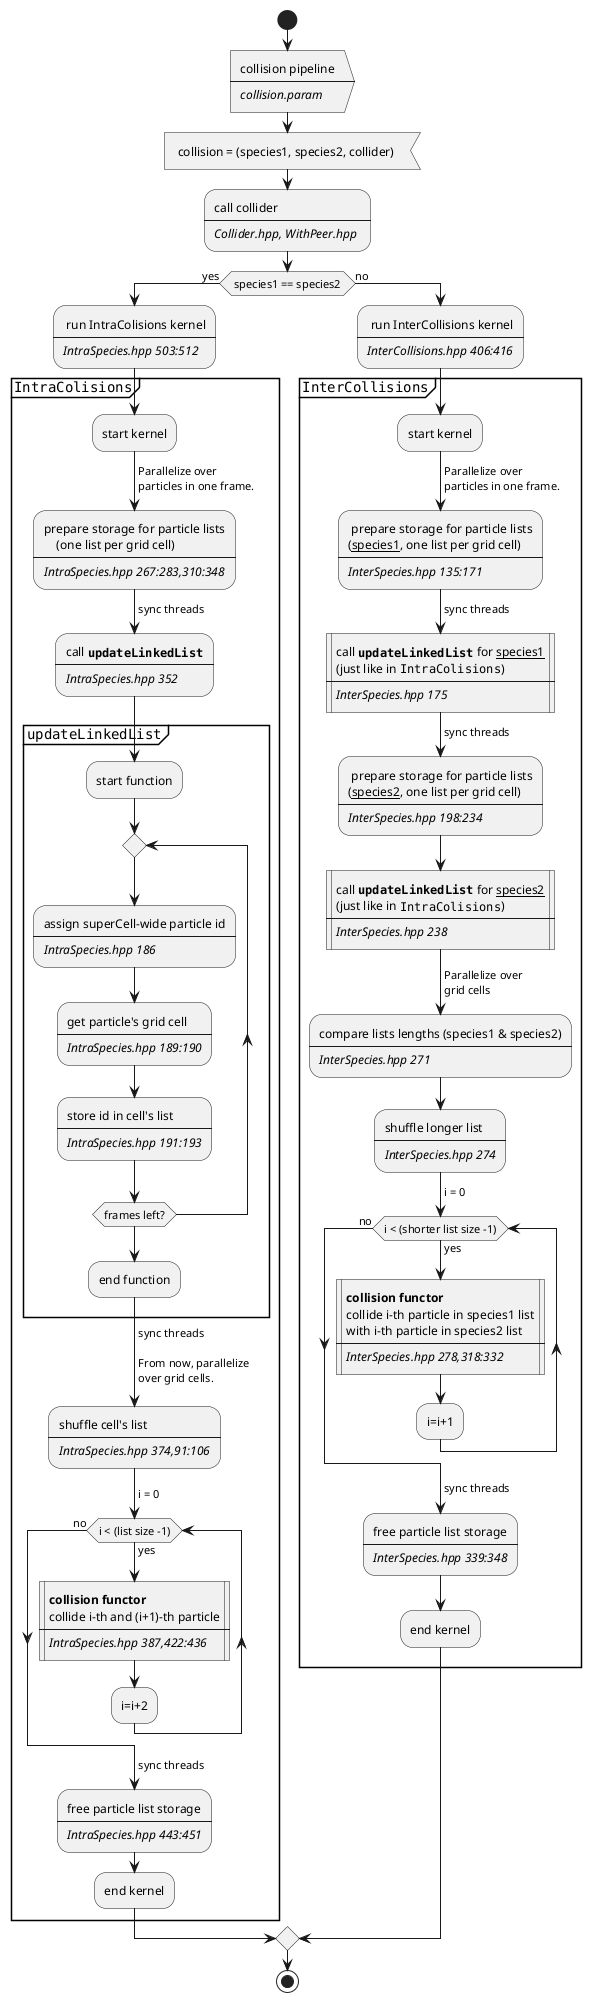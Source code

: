 @startuml
|Host|
start
:collision pipeline
----
//collision.param//>
: collision = (species1, species2, collider)  <
:call collider
----
//Collider.hpp, WithPeer.hpp //;

if( species1 == species2 ) then (yes)
: run IntraColisions kernel
----
//IntraSpecies.hpp 503:512//;
partition (""IntraColisions"") {
:start kernel;
->Parallelize over
particles in one frame.;
:prepare storage for particle lists
    (one list per grid cell)
----
//IntraSpecies.hpp 267:283,310:348//;
-> sync threads;
:call **""updateLinkedList""**
----
//IntraSpecies.hpp 352//;
partition (""updateLinkedList"") {
:start function;
repeat
    :assign superCell-wide particle id
    ----
    //IntraSpecies.hpp 186//;
    :get particle's grid cell
    ----
    //IntraSpecies.hpp 189:190//;
    :store id in cell's list
    ----
    //IntraSpecies.hpp 191:193//;
repeat while (frames left?)
:end function;
}
-> sync threads

From now, parallelize
over grid cells.;
:shuffle cell's list
----
//IntraSpecies.hpp 374,91:106//;
-> i = 0;
while (i < (list size -1)) is (yes)
:**collision functor**
collide i-th and (i+1)-th particle
----
//IntraSpecies.hpp 387,422:436 //|
:i=i+2;
end while (no)
-> sync threads;
:free particle list storage
----
//IntraSpecies.hpp 443:451//;
:end kernel;
}

else (no)
: run InterCollisions kernel
----
//InterCollisions.hpp 406:416//;
partition (""InterCollisions"") {
:start kernel;
->Parallelize over
particles in one frame.;
: prepare storage for particle lists
(__species1__, one list per grid cell)
----
//InterSpecies.hpp 135:171//;
-> sync threads;
:call **""updateLinkedList""** for __species1__
(just like in ""IntraColisions"")
----
//InterSpecies.hpp 175//|
-> sync threads;
: prepare storage for particle lists
(__species2__, one list per grid cell)
----
//InterSpecies.hpp 198:234//;
:call **""updateLinkedList""** for __species2__
(just like in ""IntraColisions"")
----
//InterSpecies.hpp 238//|
-> Parallelize over
grid cells;
:compare lists lengths (species1 & species2)
----
//InterSpecies.hpp 271//;

:shuffle longer list
----
//InterSpecies.hpp 274//;

-> i = 0;
while (i < (shorter list size -1)) is (yes)
:**collision functor**
collide i-th particle in species1 list
with i-th particle in species2 list
----
//InterSpecies.hpp 278,318:332 //|
:i=i+1;
end while (no)
-> sync threads;
:free particle list storage
----
//InterSpecies.hpp 339:348//;
:end kernel;
}
endif
stop
@enduml
